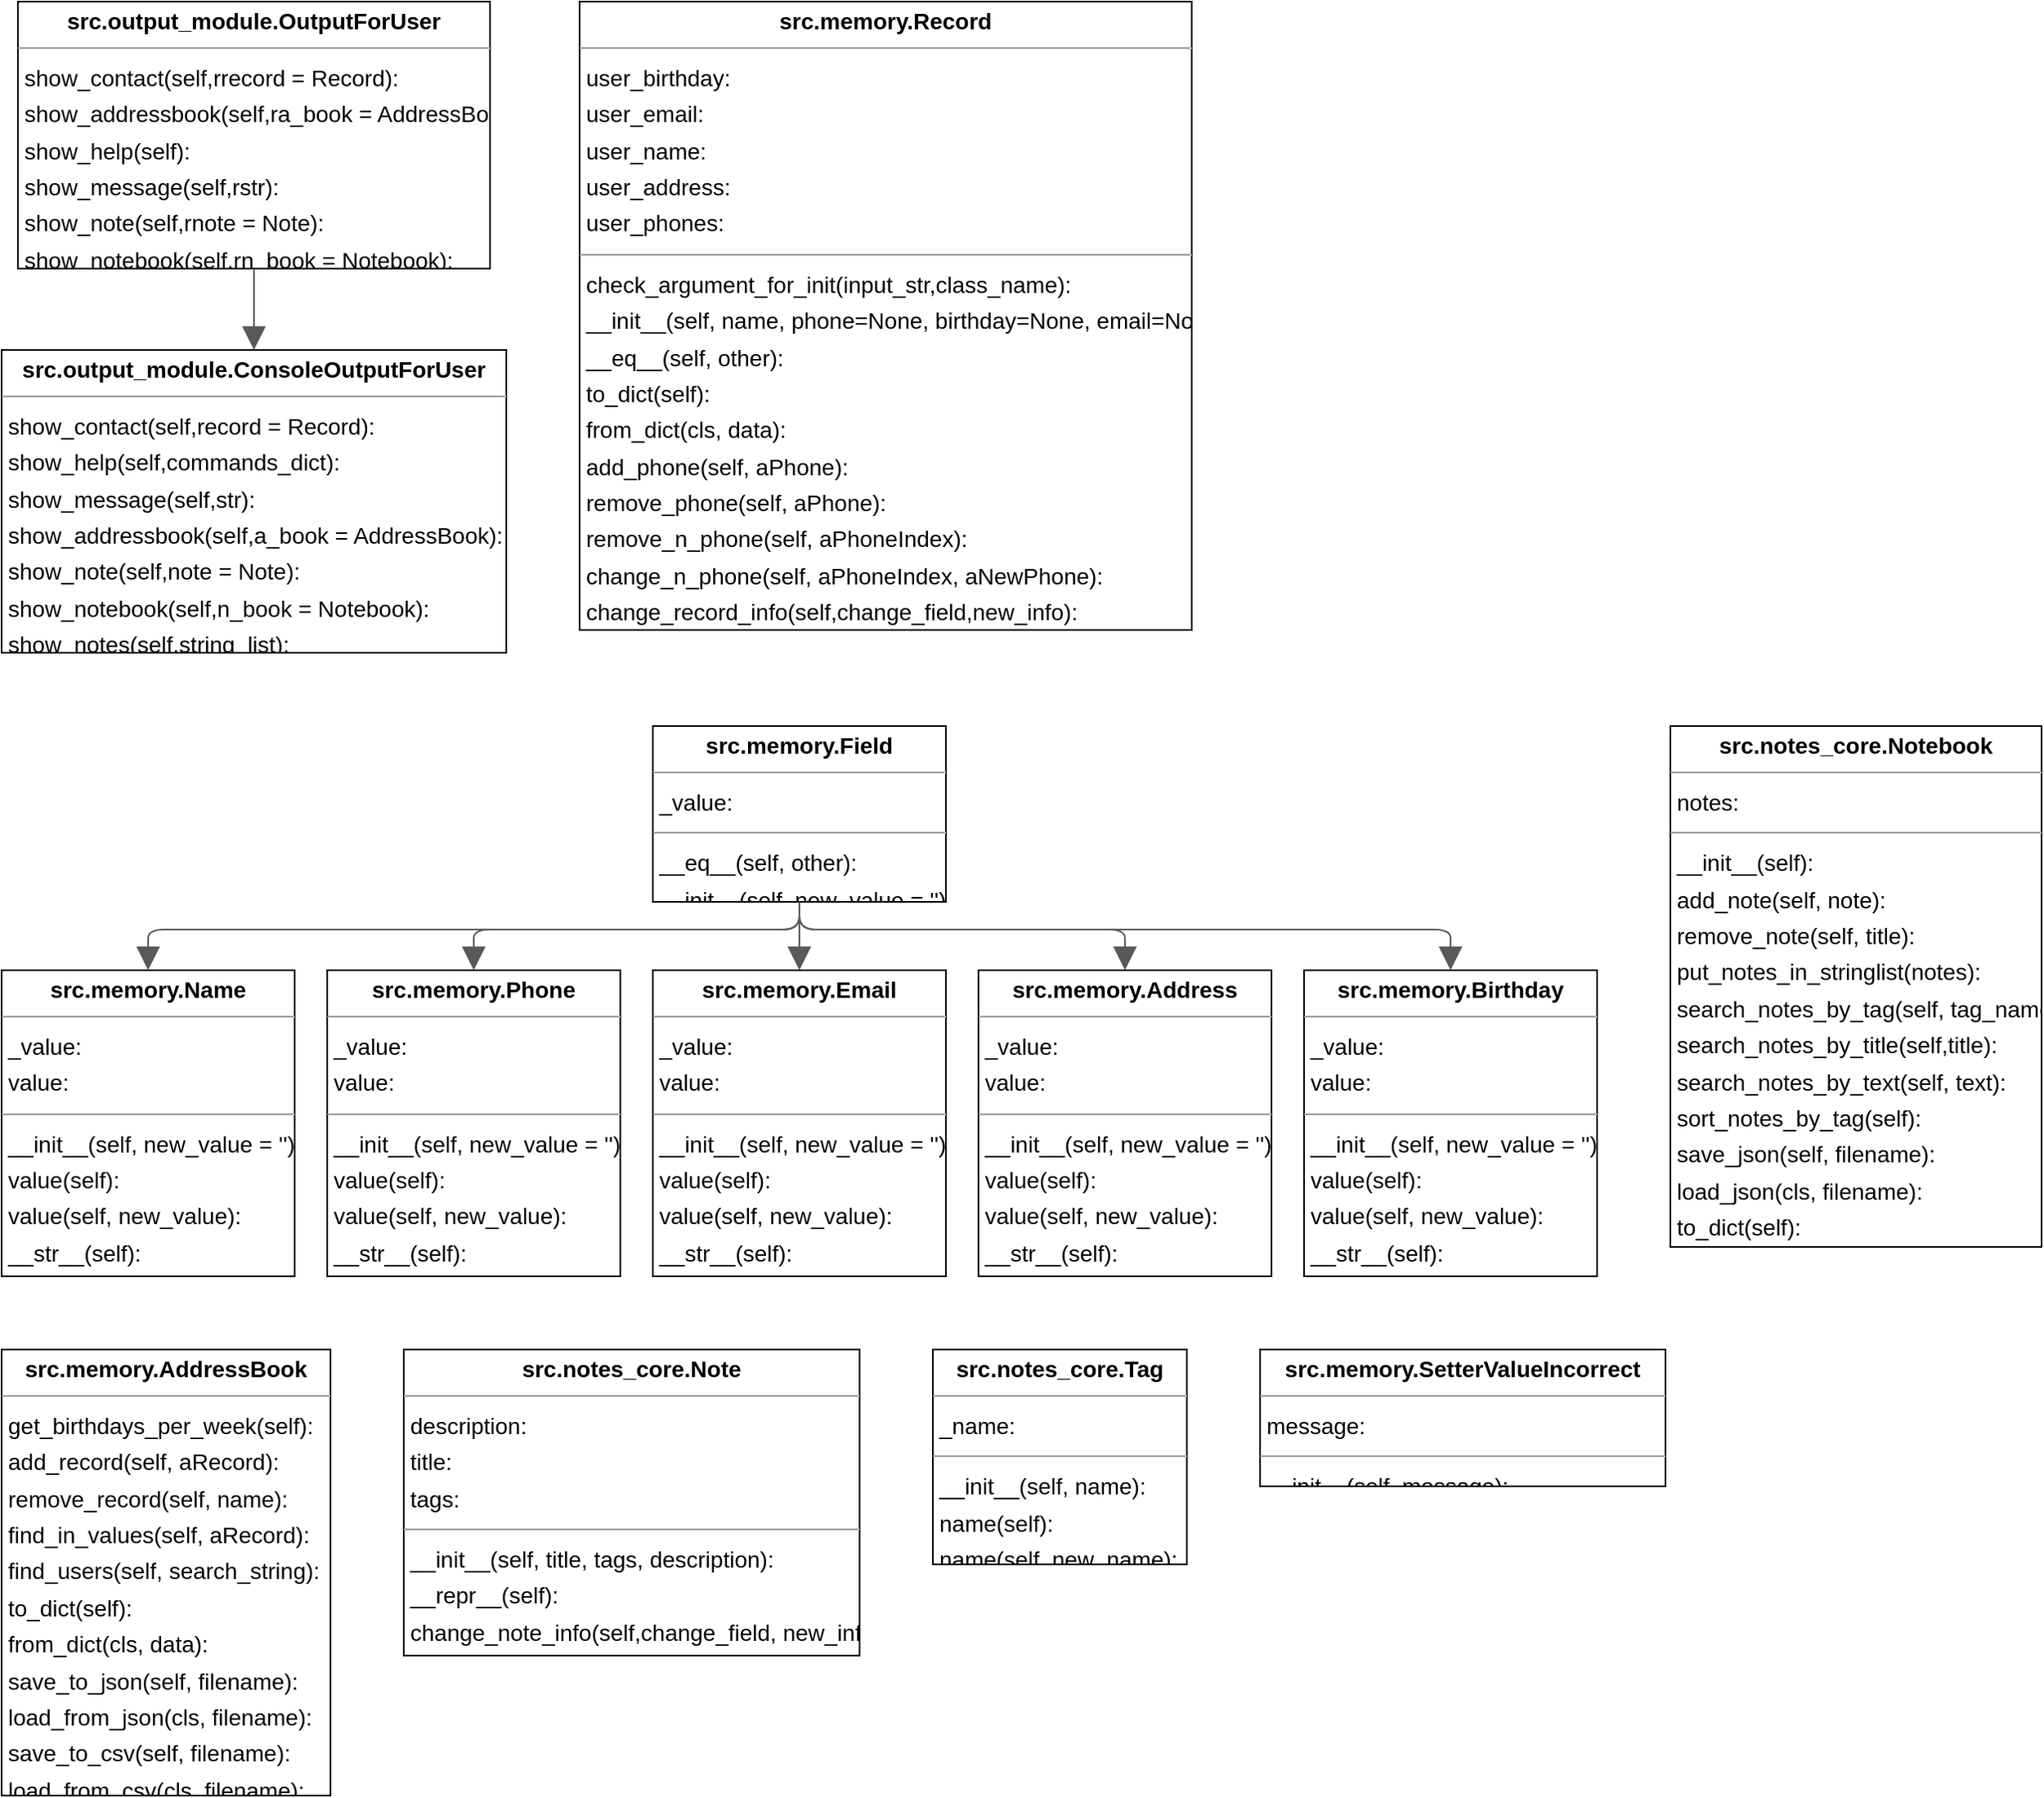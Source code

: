 <mxGraphModel dx="0" dy="0" grid="1" gridSize="10" guides="1" tooltips="1" connect="1" arrows="1" fold="1" page="0" pageScale="1" background="none" math="0" shadow="0">
  <root>
    <mxCell id="0" />
    <mxCell id="1" parent="0" />
    <mxCell id="node12" parent="1" vertex="1" value="&lt;p style=&quot;margin:0px;margin-top:4px;text-align:center;&quot;&gt;&lt;b&gt;src.memory.Address&lt;/b&gt;&lt;/p&gt;&lt;hr size=&quot;1&quot;/&gt;&lt;p style=&quot;margin:0 0 0 4px;line-height:1.6;&quot;&gt; _value: &lt;br/&gt; value: &lt;/p&gt;&lt;hr size=&quot;1&quot;/&gt;&lt;p style=&quot;margin:0 0 0 4px;line-height:1.6;&quot;&gt; __init__(self, new_value = &amp;#39;&amp;#39;): &lt;br/&gt; value(self): &lt;br/&gt; value(self, new_value): &lt;br/&gt; __str__(self): &lt;br/&gt; __repr__(self): &lt;/p&gt;" style="verticalAlign=top;align=left;overflow=fill;fontSize=14;fontFamily=Helvetica;html=1;rounded=0;shadow=0;comic=0;labelBackgroundColor=none;strokeWidth=1;">
      <mxGeometry x="446" y="580" width="180" height="188" as="geometry" />
    </mxCell>
    <mxCell id="node6" parent="1" vertex="1" value="&lt;p style=&quot;margin:0px;margin-top:4px;text-align:center;&quot;&gt;&lt;b&gt;src.memory.AddressBook&lt;/b&gt;&lt;/p&gt;&lt;hr size=&quot;1&quot;/&gt;&lt;p style=&quot;margin:0 0 0 4px;line-height:1.6;&quot;&gt; get_birthdays_per_week(self): &lt;br/&gt; add_record(self, aRecord): &lt;br/&gt; remove_record(self, name): &lt;br/&gt; find_in_values(self, aRecord): &lt;br/&gt; find_users(self, search_string): &lt;br/&gt; to_dict(self): &lt;br/&gt; from_dict(cls, data): &lt;br/&gt; save_to_json(self, filename): &lt;br/&gt; load_from_json(cls, filename): &lt;br/&gt; save_to_csv(self, filename): &lt;br/&gt; load_from_csv(cls, filename): &lt;/p&gt;" style="verticalAlign=top;align=left;overflow=fill;fontSize=14;fontFamily=Helvetica;html=1;rounded=0;shadow=0;comic=0;labelBackgroundColor=none;strokeWidth=1;">
      <mxGeometry x="-154" y="813" width="202" height="274" as="geometry" />
    </mxCell>
    <mxCell id="node2" parent="1" vertex="1" value="&lt;p style=&quot;margin:0px;margin-top:4px;text-align:center;&quot;&gt;&lt;b&gt;src.memory.Birthday&lt;/b&gt;&lt;/p&gt;&lt;hr size=&quot;1&quot;/&gt;&lt;p style=&quot;margin:0 0 0 4px;line-height:1.6;&quot;&gt; _value: &lt;br/&gt; value: &lt;/p&gt;&lt;hr size=&quot;1&quot;/&gt;&lt;p style=&quot;margin:0 0 0 4px;line-height:1.6;&quot;&gt; __init__(self, new_value = &amp;#39;&amp;#39;): &lt;br/&gt; value(self): &lt;br/&gt; value(self, new_value): &lt;br/&gt; __str__(self): &lt;br/&gt; __repr__(self): &lt;/p&gt;" style="verticalAlign=top;align=left;overflow=fill;fontSize=14;fontFamily=Helvetica;html=1;rounded=0;shadow=0;comic=0;labelBackgroundColor=none;strokeWidth=1;">
      <mxGeometry x="646" y="580" width="180" height="188" as="geometry" />
    </mxCell>
    <mxCell id="node1" parent="1" vertex="1" value="&lt;p style=&quot;margin:0px;margin-top:4px;text-align:center;&quot;&gt;&lt;b&gt;src.memory.Email&lt;/b&gt;&lt;/p&gt;&lt;hr size=&quot;1&quot;/&gt;&lt;p style=&quot;margin:0 0 0 4px;line-height:1.6;&quot;&gt; _value: &lt;br/&gt; value: &lt;/p&gt;&lt;hr size=&quot;1&quot;/&gt;&lt;p style=&quot;margin:0 0 0 4px;line-height:1.6;&quot;&gt; __init__(self, new_value = &amp;#39;&amp;#39;): &lt;br/&gt; value(self): &lt;br/&gt; value(self, new_value): &lt;br/&gt; __str__(self): &lt;br/&gt; __repr__(self): &lt;/p&gt;" style="verticalAlign=top;align=left;overflow=fill;fontSize=14;fontFamily=Helvetica;html=1;rounded=0;shadow=0;comic=0;labelBackgroundColor=none;strokeWidth=1;">
      <mxGeometry x="246" y="580" width="180" height="188" as="geometry" />
    </mxCell>
    <mxCell id="node13" parent="1" vertex="1" value="&lt;p style=&quot;margin:0px;margin-top:4px;text-align:center;&quot;&gt;&lt;b&gt;src.memory.Field&lt;/b&gt;&lt;/p&gt;&lt;hr size=&quot;1&quot;/&gt;&lt;p style=&quot;margin:0 0 0 4px;line-height:1.6;&quot;&gt; _value: &lt;/p&gt;&lt;hr size=&quot;1&quot;/&gt;&lt;p style=&quot;margin:0 0 0 4px;line-height:1.6;&quot;&gt; __eq__(self, other): &lt;br/&gt; __init__(self, new_value = &amp;#39;&amp;#39;): &lt;/p&gt;" style="verticalAlign=top;align=left;overflow=fill;fontSize=14;fontFamily=Helvetica;html=1;rounded=0;shadow=0;comic=0;labelBackgroundColor=none;strokeWidth=1;">
      <mxGeometry x="246" y="430" width="180" height="108" as="geometry" />
    </mxCell>
    <mxCell id="node0" parent="1" vertex="1" value="&lt;p style=&quot;margin:0px;margin-top:4px;text-align:center;&quot;&gt;&lt;b&gt;src.memory.Name&lt;/b&gt;&lt;/p&gt;&lt;hr size=&quot;1&quot;/&gt;&lt;p style=&quot;margin:0 0 0 4px;line-height:1.6;&quot;&gt; _value: &lt;br/&gt; value: &lt;/p&gt;&lt;hr size=&quot;1&quot;/&gt;&lt;p style=&quot;margin:0 0 0 4px;line-height:1.6;&quot;&gt; __init__(self, new_value = &amp;#39;&amp;#39;): &lt;br/&gt; value(self): &lt;br/&gt; value(self, new_value): &lt;br/&gt; __str__(self): &lt;br/&gt; __repr__(self): &lt;/p&gt;" style="verticalAlign=top;align=left;overflow=fill;fontSize=14;fontFamily=Helvetica;html=1;rounded=0;shadow=0;comic=0;labelBackgroundColor=none;strokeWidth=1;">
      <mxGeometry x="-154" y="580" width="180" height="188" as="geometry" />
    </mxCell>
    <mxCell id="node7" parent="1" vertex="1" value="&lt;p style=&quot;margin:0px;margin-top:4px;text-align:center;&quot;&gt;&lt;b&gt;src.memory.Phone&lt;/b&gt;&lt;/p&gt;&lt;hr size=&quot;1&quot;/&gt;&lt;p style=&quot;margin:0 0 0 4px;line-height:1.6;&quot;&gt; _value: &lt;br/&gt; value: &lt;/p&gt;&lt;hr size=&quot;1&quot;/&gt;&lt;p style=&quot;margin:0 0 0 4px;line-height:1.6;&quot;&gt; __init__(self, new_value = &amp;#39;&amp;#39;): &lt;br/&gt; value(self): &lt;br/&gt; value(self, new_value): &lt;br/&gt; __str__(self): &lt;br/&gt; __repr__(self): &lt;/p&gt;" style="verticalAlign=top;align=left;overflow=fill;fontSize=14;fontFamily=Helvetica;html=1;rounded=0;shadow=0;comic=0;labelBackgroundColor=none;strokeWidth=1;">
      <mxGeometry x="46" y="580" width="180" height="188" as="geometry" />
    </mxCell>
    <mxCell id="node9" parent="1" vertex="1" value="&lt;p style=&quot;margin:0px;margin-top:4px;text-align:center;&quot;&gt;&lt;b&gt;src.memory.Record&lt;/b&gt;&lt;/p&gt;&lt;hr size=&quot;1&quot;/&gt;&lt;p style=&quot;margin:0 0 0 4px;line-height:1.6;&quot;&gt; user_birthday: &lt;br/&gt; user_email: &lt;br/&gt; user_name: &lt;br/&gt; user_address: &lt;br/&gt; user_phones: &lt;/p&gt;&lt;hr size=&quot;1&quot;/&gt;&lt;p style=&quot;margin:0 0 0 4px;line-height:1.6;&quot;&gt; check_argument_for_init(input_str,class_name): &lt;br/&gt; __init__(self, name, phone=None, birthday=None, email=None,address=None): &lt;br/&gt; __eq__(self, other): &lt;br/&gt; to_dict(self): &lt;br/&gt; from_dict(cls, data): &lt;br/&gt; add_phone(self, aPhone): &lt;br/&gt; remove_phone(self, aPhone): &lt;br/&gt; remove_n_phone(self, aPhoneIndex): &lt;br/&gt; change_n_phone(self, aPhoneIndex, aNewPhone): &lt;br/&gt; change_record_info(self,change_field,new_info): &lt;br/&gt; days_to_birthday(self): &lt;/p&gt;" style="verticalAlign=top;align=left;overflow=fill;fontSize=14;fontFamily=Helvetica;html=1;rounded=0;shadow=0;comic=0;labelBackgroundColor=none;strokeWidth=1;">
      <mxGeometry x="201" y="-15" width="376" height="386" as="geometry" />
    </mxCell>
    <mxCell id="node3" parent="1" vertex="1" value="&lt;p style=&quot;margin:0px;margin-top:4px;text-align:center;&quot;&gt;&lt;b&gt;src.memory.SetterValueIncorrect&lt;/b&gt;&lt;/p&gt;&lt;hr size=&quot;1&quot;/&gt;&lt;p style=&quot;margin:0 0 0 4px;line-height:1.6;&quot;&gt; message: &lt;/p&gt;&lt;hr size=&quot;1&quot;/&gt;&lt;p style=&quot;margin:0 0 0 4px;line-height:1.6;&quot;&gt; __init__(self, message): &lt;/p&gt;" style="verticalAlign=top;align=left;overflow=fill;fontSize=14;fontFamily=Helvetica;html=1;rounded=0;shadow=0;comic=0;labelBackgroundColor=none;strokeWidth=1;">
      <mxGeometry x="619" y="813" width="249" height="84" as="geometry" />
    </mxCell>
    <mxCell id="node10" parent="1" vertex="1" value="&lt;p style=&quot;margin:0px;margin-top:4px;text-align:center;&quot;&gt;&lt;b&gt;src.notes_core.Note&lt;/b&gt;&lt;/p&gt;&lt;hr size=&quot;1&quot;/&gt;&lt;p style=&quot;margin:0 0 0 4px;line-height:1.6;&quot;&gt; description: &lt;br/&gt; title: &lt;br/&gt; tags: &lt;/p&gt;&lt;hr size=&quot;1&quot;/&gt;&lt;p style=&quot;margin:0 0 0 4px;line-height:1.6;&quot;&gt; __init__(self, title, tags, description): &lt;br/&gt; __repr__(self): &lt;br/&gt; change_note_info(self,change_field, new_info): &lt;br/&gt; add_tag(self,tag): &lt;/p&gt;" style="verticalAlign=top;align=left;overflow=fill;fontSize=14;fontFamily=Helvetica;html=1;rounded=0;shadow=0;comic=0;labelBackgroundColor=none;strokeWidth=1;">
      <mxGeometry x="93" y="813" width="280" height="188" as="geometry" />
    </mxCell>
    <mxCell id="node8" parent="1" vertex="1" value="&lt;p style=&quot;margin:0px;margin-top:4px;text-align:center;&quot;&gt;&lt;b&gt;src.notes_core.Notebook&lt;/b&gt;&lt;/p&gt;&lt;hr size=&quot;1&quot;/&gt;&lt;p style=&quot;margin:0 0 0 4px;line-height:1.6;&quot;&gt; notes: &lt;/p&gt;&lt;hr size=&quot;1&quot;/&gt;&lt;p style=&quot;margin:0 0 0 4px;line-height:1.6;&quot;&gt; __init__(self): &lt;br/&gt; add_note(self, note): &lt;br/&gt; remove_note(self, title): &lt;br/&gt; put_notes_in_stringlist(notes): &lt;br/&gt; search_notes_by_tag(self, tag_name): &lt;br/&gt; search_notes_by_title(self,title): &lt;br/&gt; search_notes_by_text(self, text): &lt;br/&gt; sort_notes_by_tag(self): &lt;br/&gt; save_json(self, filename): &lt;br/&gt; load_json(cls, filename): &lt;br/&gt; to_dict(self): &lt;br/&gt; default(self, obj): &lt;/p&gt;" style="verticalAlign=top;align=left;overflow=fill;fontSize=14;fontFamily=Helvetica;html=1;rounded=0;shadow=0;comic=0;labelBackgroundColor=none;strokeWidth=1;">
      <mxGeometry x="871" y="430" width="228" height="320" as="geometry" />
    </mxCell>
    <mxCell id="node5" parent="1" vertex="1" value="&lt;p style=&quot;margin:0px;margin-top:4px;text-align:center;&quot;&gt;&lt;b&gt;src.notes_core.Tag&lt;/b&gt;&lt;/p&gt;&lt;hr size=&quot;1&quot;/&gt;&lt;p style=&quot;margin:0 0 0 4px;line-height:1.6;&quot;&gt; _name: &lt;/p&gt;&lt;hr size=&quot;1&quot;/&gt;&lt;p style=&quot;margin:0 0 0 4px;line-height:1.6;&quot;&gt; __init__(self, name): &lt;br/&gt; name(self): &lt;br/&gt; name(self, new_name): &lt;/p&gt;" style="verticalAlign=top;align=left;overflow=fill;fontSize=14;fontFamily=Helvetica;html=1;rounded=0;shadow=0;comic=0;labelBackgroundColor=none;strokeWidth=1;">
      <mxGeometry x="418" y="813" width="156" height="132" as="geometry" />
    </mxCell>
    <mxCell id="node4" parent="1" vertex="1" value="&lt;p style=&quot;margin:0px;margin-top:4px;text-align:center;&quot;&gt;&lt;b&gt;src.output_module.ConsoleOutputForUser&lt;/b&gt;&lt;/p&gt;&lt;hr size=&quot;1&quot;/&gt;&lt;p style=&quot;margin:0 0 0 4px;line-height:1.6;&quot;&gt; show_contact(self,record = Record): &lt;br/&gt; show_help(self,commands_dict): &lt;br/&gt; show_message(self,str): &lt;br/&gt; show_addressbook(self,a_book = AddressBook): &lt;br/&gt; show_note(self,note = Note): &lt;br/&gt; show_notebook(self,n_book = Notebook): &lt;br/&gt; show_notes(self,string_list): &lt;/p&gt;" style="verticalAlign=top;align=left;overflow=fill;fontSize=14;fontFamily=Helvetica;html=1;rounded=0;shadow=0;comic=0;labelBackgroundColor=none;strokeWidth=1;">
      <mxGeometry x="-154" y="199" width="310" height="186" as="geometry" />
    </mxCell>
    <mxCell id="node11" parent="1" vertex="1" value="&lt;p style=&quot;margin:0px;margin-top:4px;text-align:center;&quot;&gt;&lt;b&gt;src.output_module.OutputForUser&lt;/b&gt;&lt;/p&gt;&lt;hr size=&quot;1&quot;/&gt;&lt;p style=&quot;margin:0 0 0 4px;line-height:1.6;&quot;&gt; show_contact(self,rrecord = Record): &lt;br/&gt; show_addressbook(self,ra_book = AddressBook): &lt;br/&gt; show_help(self): &lt;br/&gt; show_message(self,rstr): &lt;br/&gt; show_note(self,rnote = Note): &lt;br/&gt; show_notebook(self,rn_book = Notebook): &lt;/p&gt;" style="verticalAlign=top;align=left;overflow=fill;fontSize=14;fontFamily=Helvetica;html=1;rounded=0;shadow=0;comic=0;labelBackgroundColor=none;strokeWidth=1;">
      <mxGeometry x="-144" y="-15" width="290" height="164" as="geometry" />
    </mxCell>
    <mxCell id="edge4" edge="1" value="" parent="1" source="node12" target="node13" style="html=1;rounded=1;edgeStyle=orthogonalEdgeStyle;dashed=0;startArrow=block;startSize=12;endArrow=none;strokeColor=#595959;exitX=0.500;exitY=0.000;exitDx=0;exitDy=0;entryX=0.500;entryY=1.000;entryDx=0;entryDy=0;">
      <mxGeometry width="50" height="50" relative="1" as="geometry">
        <Array as="points">
          <mxPoint x="536" y="555" />
          <mxPoint x="336" y="555" />
        </Array>
      </mxGeometry>
    </mxCell>
    <mxCell id="edge5" edge="1" value="" parent="1" source="node2" target="node13" style="html=1;rounded=1;edgeStyle=orthogonalEdgeStyle;dashed=0;startArrow=block;startSize=12;endArrow=none;strokeColor=#595959;exitX=0.500;exitY=0.000;exitDx=0;exitDy=0;entryX=0.500;entryY=1.000;entryDx=0;entryDy=0;">
      <mxGeometry width="50" height="50" relative="1" as="geometry">
        <Array as="points">
          <mxPoint x="736" y="555" />
          <mxPoint x="336" y="555" />
        </Array>
      </mxGeometry>
    </mxCell>
    <mxCell id="edge3" edge="1" value="" parent="1" source="node1" target="node13" style="html=1;rounded=1;edgeStyle=orthogonalEdgeStyle;dashed=0;startArrow=block;startSize=12;endArrow=none;strokeColor=#595959;exitX=0.500;exitY=0.000;exitDx=0;exitDy=0;entryX=0.500;entryY=1.000;entryDx=0;entryDy=0;">
      <mxGeometry width="50" height="50" relative="1" as="geometry">
        <Array as="points" />
      </mxGeometry>
    </mxCell>
    <mxCell id="edge2" edge="1" value="" parent="1" source="node0" target="node13" style="html=1;rounded=1;edgeStyle=orthogonalEdgeStyle;dashed=0;startArrow=block;startSize=12;endArrow=none;strokeColor=#595959;exitX=0.500;exitY=0.000;exitDx=0;exitDy=0;entryX=0.500;entryY=1.000;entryDx=0;entryDy=0;">
      <mxGeometry width="50" height="50" relative="1" as="geometry">
        <Array as="points">
          <mxPoint x="-64" y="555" />
          <mxPoint x="336" y="555" />
        </Array>
      </mxGeometry>
    </mxCell>
    <mxCell id="edge1" edge="1" value="" parent="1" source="node7" target="node13" style="html=1;rounded=1;edgeStyle=orthogonalEdgeStyle;dashed=0;startArrow=block;startSize=12;endArrow=none;strokeColor=#595959;exitX=0.500;exitY=0.000;exitDx=0;exitDy=0;entryX=0.500;entryY=1.000;entryDx=0;entryDy=0;">
      <mxGeometry width="50" height="50" relative="1" as="geometry">
        <Array as="points">
          <mxPoint x="136" y="555" />
          <mxPoint x="336" y="555" />
        </Array>
      </mxGeometry>
    </mxCell>
    <mxCell id="edge0" edge="1" value="" parent="1" source="node4" target="node11" style="html=1;rounded=1;edgeStyle=orthogonalEdgeStyle;dashed=0;startArrow=block;startSize=12;endArrow=none;strokeColor=#595959;exitX=0.500;exitY=0.000;exitDx=0;exitDy=0;entryX=0.500;entryY=1.000;entryDx=0;entryDy=0;">
      <mxGeometry width="50" height="50" relative="1" as="geometry">
        <Array as="points" />
      </mxGeometry>
    </mxCell>
  </root>
</mxGraphModel>